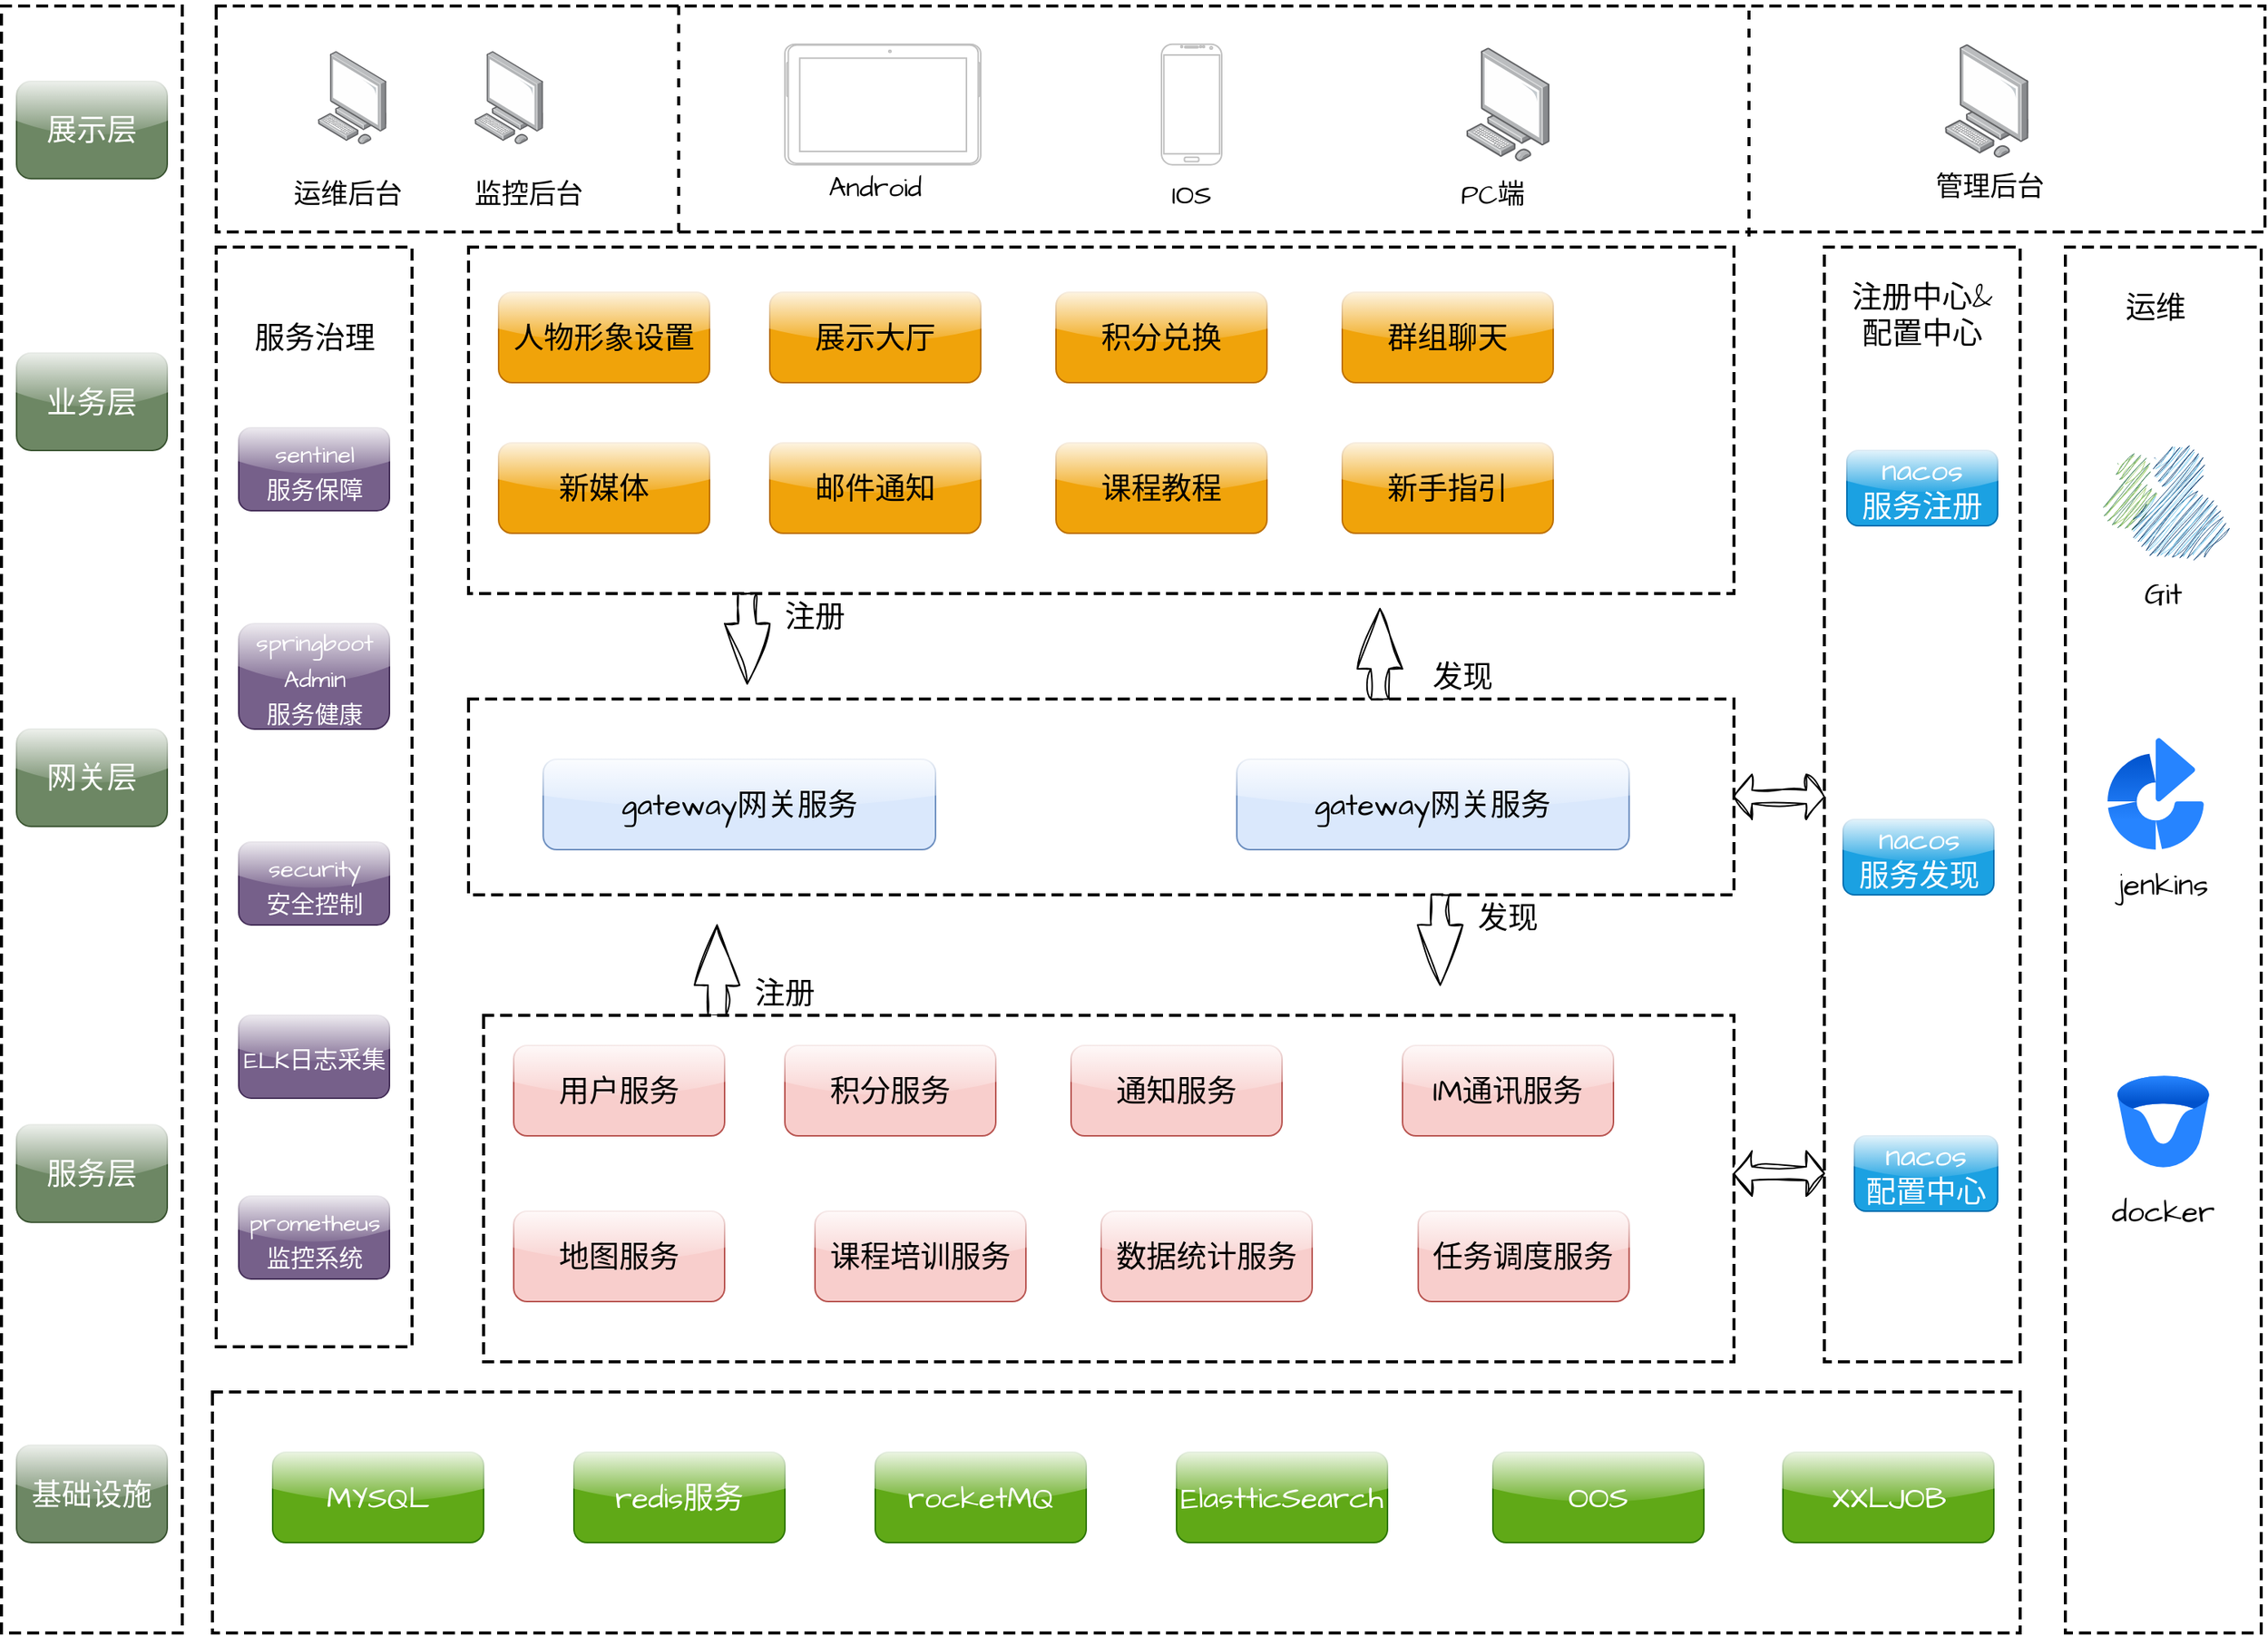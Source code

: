 <mxfile version="21.6.5" type="github">
  <diagram name="第 1 页" id="3Xgbba0ORXf_LveAMJya">
    <mxGraphModel dx="1508" dy="869" grid="1" gridSize="10" guides="1" tooltips="1" connect="1" arrows="0" fold="1" page="1" pageScale="1" pageWidth="827" pageHeight="1169" math="0" shadow="0">
      <root>
        <mxCell id="0" />
        <mxCell id="1" parent="0" />
        <mxCell id="aTKhmGbnFtDpC1Z9xzVG-124" value="" style="shape=table;startSize=0;container=1;collapsible=0;childLayout=tableLayout;hachureGap=4;fontFamily=Architects Daughter;fontSource=https%3A%2F%2Ffonts.googleapis.com%2Fcss%3Ffamily%3DArchitects%2BDaughter;fontSize=20;dashed=1;strokeWidth=2;" vertex="1" parent="1">
          <mxGeometry x="100" y="120" width="120" height="1080" as="geometry" />
        </mxCell>
        <mxCell id="aTKhmGbnFtDpC1Z9xzVG-125" value="" style="shape=tableRow;horizontal=0;startSize=0;swimlaneHead=0;swimlaneBody=0;strokeColor=inherit;top=0;left=0;bottom=0;right=0;collapsible=0;dropTarget=0;fillColor=none;points=[[0,0.5],[1,0.5]];portConstraint=eastwest;sketch=1;hachureGap=4;jiggle=2;curveFitting=1;fontFamily=Architects Daughter;fontSource=https%3A%2F%2Ffonts.googleapis.com%2Fcss%3Ffamily%3DArchitects%2BDaughter;fontSize=20;dashed=1;strokeWidth=2;" vertex="1" parent="aTKhmGbnFtDpC1Z9xzVG-124">
          <mxGeometry width="120" height="1080" as="geometry" />
        </mxCell>
        <mxCell id="aTKhmGbnFtDpC1Z9xzVG-126" value="" style="shape=partialRectangle;html=1;whiteSpace=wrap;connectable=0;strokeColor=inherit;overflow=hidden;fillColor=none;top=0;left=0;bottom=0;right=0;pointerEvents=1;sketch=1;hachureGap=4;jiggle=2;curveFitting=1;fontFamily=Architects Daughter;fontSource=https%3A%2F%2Ffonts.googleapis.com%2Fcss%3Ffamily%3DArchitects%2BDaughter;fontSize=20;strokeWidth=2;" vertex="1" parent="aTKhmGbnFtDpC1Z9xzVG-125">
          <mxGeometry width="120" height="1080" as="geometry">
            <mxRectangle width="120" height="1080" as="alternateBounds" />
          </mxGeometry>
        </mxCell>
        <mxCell id="aTKhmGbnFtDpC1Z9xzVG-127" value="" style="shape=table;startSize=0;container=1;collapsible=0;childLayout=tableLayout;hachureGap=4;fontFamily=Architects Daughter;fontSource=https%3A%2F%2Ffonts.googleapis.com%2Fcss%3Ffamily%3DArchitects%2BDaughter;fontSize=20;dashed=1;strokeWidth=2;fontStyle=0" vertex="1" parent="1">
          <mxGeometry x="242.5" y="120" width="1360" height="150" as="geometry" />
        </mxCell>
        <mxCell id="aTKhmGbnFtDpC1Z9xzVG-128" value="" style="shape=tableRow;horizontal=0;startSize=0;swimlaneHead=0;swimlaneBody=0;strokeColor=inherit;top=0;left=0;bottom=0;right=0;collapsible=0;dropTarget=0;fillColor=none;points=[[0,0.5],[1,0.5]];portConstraint=eastwest;sketch=1;hachureGap=4;jiggle=2;curveFitting=1;fontFamily=Architects Daughter;fontSource=https%3A%2F%2Ffonts.googleapis.com%2Fcss%3Ffamily%3DArchitects%2BDaughter;fontSize=20;dashed=1;strokeWidth=2;" vertex="1" parent="aTKhmGbnFtDpC1Z9xzVG-127">
          <mxGeometry width="1360" height="150" as="geometry" />
        </mxCell>
        <mxCell id="aTKhmGbnFtDpC1Z9xzVG-129" value="" style="shape=partialRectangle;html=1;whiteSpace=wrap;connectable=0;strokeColor=inherit;overflow=hidden;fillColor=none;top=0;left=0;bottom=0;right=0;pointerEvents=1;sketch=1;hachureGap=4;jiggle=2;curveFitting=1;fontFamily=Helvetica;fontSize=20;strokeWidth=2;" vertex="1" parent="aTKhmGbnFtDpC1Z9xzVG-128">
          <mxGeometry width="1360" height="150" as="geometry">
            <mxRectangle width="1360" height="150" as="alternateBounds" />
          </mxGeometry>
        </mxCell>
        <mxCell id="aTKhmGbnFtDpC1Z9xzVG-130" value="" style="image;points=[];aspect=fixed;html=1;align=center;shadow=0;dashed=0;image=img/lib/allied_telesis/computer_and_terminals/Personal_Computer.svg;sketch=1;hachureGap=4;jiggle=2;curveFitting=1;fontFamily=Architects Daughter;fontSource=https%3A%2F%2Ffonts.googleapis.com%2Fcss%3Ffamily%3DArchitects%2BDaughter;fontSize=20;" vertex="1" parent="1">
          <mxGeometry x="310" y="150.0" width="45.6" height="61.8" as="geometry" />
        </mxCell>
        <mxCell id="aTKhmGbnFtDpC1Z9xzVG-132" value="" style="image;points=[];aspect=fixed;html=1;align=center;shadow=0;dashed=0;image=img/lib/allied_telesis/computer_and_terminals/Personal_Computer.svg;hachureGap=4;fontFamily=Architects Daughter;fontSource=https%3A%2F%2Ffonts.googleapis.com%2Fcss%3Ffamily%3DArchitects%2BDaughter;fontSize=20;" vertex="1" parent="1">
          <mxGeometry x="414" y="150" width="45.6" height="61.8" as="geometry" />
        </mxCell>
        <mxCell id="aTKhmGbnFtDpC1Z9xzVG-133" value="运维后台" style="text;html=1;strokeColor=none;fillColor=none;align=center;verticalAlign=middle;whiteSpace=wrap;rounded=0;fontSize=18;fontFamily=Architects Daughter;" vertex="1" parent="1">
          <mxGeometry x="280" y="230" width="100" height="30" as="geometry" />
        </mxCell>
        <mxCell id="aTKhmGbnFtDpC1Z9xzVG-134" value="监控后台" style="text;html=1;strokeColor=none;fillColor=none;align=center;verticalAlign=middle;whiteSpace=wrap;rounded=0;fontSize=18;fontFamily=Architects Daughter;" vertex="1" parent="1">
          <mxGeometry x="400" y="230" width="100" height="30" as="geometry" />
        </mxCell>
        <mxCell id="aTKhmGbnFtDpC1Z9xzVG-135" value="" style="endArrow=none;html=1;rounded=0;hachureGap=4;fontFamily=Architects Daughter;fontSource=https%3A%2F%2Ffonts.googleapis.com%2Fcss%3Ffamily%3DArchitects%2BDaughter;fontSize=16;dashed=1;strokeWidth=2;" edge="1" parent="1">
          <mxGeometry width="50" height="50" relative="1" as="geometry">
            <mxPoint x="549.5" y="270" as="sourcePoint" />
            <mxPoint x="549.5" y="120" as="targetPoint" />
          </mxGeometry>
        </mxCell>
        <mxCell id="aTKhmGbnFtDpC1Z9xzVG-138" value="" style="verticalLabelPosition=bottom;verticalAlign=top;html=1;shadow=0;dashed=0;strokeWidth=1;shape=mxgraph.android.tab2;strokeColor=#c0c0c0;direction=north;hachureGap=4;fontFamily=Architects Daughter;fontSource=https%3A%2F%2Ffonts.googleapis.com%2Fcss%3Ffamily%3DArchitects%2BDaughter;fontSize=20;" vertex="1" parent="1">
          <mxGeometry x="620" y="145.35" width="130" height="80" as="geometry" />
        </mxCell>
        <mxCell id="aTKhmGbnFtDpC1Z9xzVG-139" value="" style="verticalLabelPosition=bottom;verticalAlign=top;html=1;shadow=0;dashed=0;strokeWidth=1;shape=mxgraph.android.phone2;strokeColor=#c0c0c0;hachureGap=4;fontFamily=Architects Daughter;fontSource=https%3A%2F%2Ffonts.googleapis.com%2Fcss%3Ffamily%3DArchitects%2BDaughter;fontSize=20;" vertex="1" parent="1">
          <mxGeometry x="870" y="145.35" width="40" height="80" as="geometry" />
        </mxCell>
        <mxCell id="aTKhmGbnFtDpC1Z9xzVG-140" value="" style="image;points=[];aspect=fixed;html=1;align=center;shadow=0;dashed=0;image=img/lib/allied_telesis/computer_and_terminals/Personal_Computer.svg;sketch=1;hachureGap=4;jiggle=2;curveFitting=1;fontFamily=Architects Daughter;fontSource=https%3A%2F%2Ffonts.googleapis.com%2Fcss%3Ffamily%3DArchitects%2BDaughter;fontSize=20;" vertex="1" parent="1">
          <mxGeometry x="1072.2" y="147.67" width="55.6" height="75.35" as="geometry" />
        </mxCell>
        <mxCell id="aTKhmGbnFtDpC1Z9xzVG-141" value="Android" style="text;html=1;strokeColor=none;fillColor=none;align=center;verticalAlign=middle;whiteSpace=wrap;rounded=0;fontSize=18;fontFamily=Architects Daughter;" vertex="1" parent="1">
          <mxGeometry x="630" y="225.35" width="100" height="30" as="geometry" />
        </mxCell>
        <mxCell id="aTKhmGbnFtDpC1Z9xzVG-142" value="IOS" style="text;html=1;strokeColor=none;fillColor=none;align=center;verticalAlign=middle;whiteSpace=wrap;rounded=0;fontSize=18;fontFamily=Architects Daughter;" vertex="1" parent="1">
          <mxGeometry x="840" y="230" width="100" height="30" as="geometry" />
        </mxCell>
        <mxCell id="aTKhmGbnFtDpC1Z9xzVG-143" value="管理后台" style="text;html=1;strokeColor=none;fillColor=none;align=center;verticalAlign=middle;whiteSpace=wrap;rounded=0;fontSize=18;fontFamily=Architects Daughter;" vertex="1" parent="1">
          <mxGeometry x="1370" y="225.35" width="100" height="30" as="geometry" />
        </mxCell>
        <mxCell id="aTKhmGbnFtDpC1Z9xzVG-144" value="" style="endArrow=none;html=1;rounded=0;hachureGap=4;fontFamily=Architects Daughter;fontSource=https%3A%2F%2Ffonts.googleapis.com%2Fcss%3Ffamily%3DArchitects%2BDaughter;fontSize=16;exitX=0.33;exitY=1.041;exitDx=0;exitDy=0;exitPerimeter=0;dashed=1;strokeWidth=2;" edge="1" parent="1">
          <mxGeometry width="50" height="50" relative="1" as="geometry">
            <mxPoint x="1260" y="273" as="sourcePoint" />
            <mxPoint x="1260" y="117" as="targetPoint" />
          </mxGeometry>
        </mxCell>
        <mxCell id="aTKhmGbnFtDpC1Z9xzVG-145" value="" style="image;points=[];aspect=fixed;html=1;align=center;shadow=0;dashed=0;image=img/lib/allied_telesis/computer_and_terminals/Personal_Computer.svg;sketch=1;hachureGap=4;jiggle=2;curveFitting=1;fontFamily=Architects Daughter;fontSource=https%3A%2F%2Ffonts.googleapis.com%2Fcss%3Ffamily%3DArchitects%2BDaughter;fontSize=20;" vertex="1" parent="1">
          <mxGeometry x="1390" y="145.35" width="55.6" height="75.35" as="geometry" />
        </mxCell>
        <mxCell id="aTKhmGbnFtDpC1Z9xzVG-146" value="PC端" style="text;html=1;strokeColor=none;fillColor=none;align=center;verticalAlign=middle;whiteSpace=wrap;rounded=0;fontSize=18;fontFamily=Architects Daughter;" vertex="1" parent="1">
          <mxGeometry x="1040.4" y="230" width="100" height="30" as="geometry" />
        </mxCell>
        <mxCell id="aTKhmGbnFtDpC1Z9xzVG-147" value="" style="shape=table;startSize=0;container=1;collapsible=0;childLayout=tableLayout;hachureGap=4;fontFamily=Architects Daughter;fontSource=https%3A%2F%2Ffonts.googleapis.com%2Fcss%3Ffamily%3DArchitects%2BDaughter;fontSize=20;dashed=1;strokeWidth=2;rounded=1;" vertex="1" parent="1">
          <mxGeometry x="410" y="280" width="840" height="230" as="geometry" />
        </mxCell>
        <mxCell id="aTKhmGbnFtDpC1Z9xzVG-148" value="" style="shape=tableRow;horizontal=0;startSize=0;swimlaneHead=0;swimlaneBody=0;strokeColor=inherit;top=0;left=0;bottom=0;right=0;collapsible=0;dropTarget=0;fillColor=none;points=[[0,0.5],[1,0.5]];portConstraint=eastwest;sketch=1;hachureGap=4;jiggle=2;curveFitting=1;fontFamily=Architects Daughter;fontSource=https%3A%2F%2Ffonts.googleapis.com%2Fcss%3Ffamily%3DArchitects%2BDaughter;fontSize=20;dashed=1;strokeWidth=2;" vertex="1" parent="aTKhmGbnFtDpC1Z9xzVG-147">
          <mxGeometry width="840" height="230" as="geometry" />
        </mxCell>
        <mxCell id="aTKhmGbnFtDpC1Z9xzVG-149" value="" style="shape=partialRectangle;html=1;whiteSpace=wrap;connectable=0;strokeColor=inherit;overflow=hidden;fillColor=none;top=0;left=0;bottom=0;right=0;pointerEvents=1;sketch=1;hachureGap=4;jiggle=2;curveFitting=1;fontFamily=Architects Daughter;fontSource=https%3A%2F%2Ffonts.googleapis.com%2Fcss%3Ffamily%3DArchitects%2BDaughter;fontSize=20;strokeWidth=2;" vertex="1" parent="aTKhmGbnFtDpC1Z9xzVG-148">
          <mxGeometry width="840" height="230" as="geometry">
            <mxRectangle width="840" height="230" as="alternateBounds" />
          </mxGeometry>
        </mxCell>
        <mxCell id="aTKhmGbnFtDpC1Z9xzVG-150" value="" style="shape=table;startSize=0;container=1;collapsible=0;childLayout=tableLayout;hachureGap=4;fontFamily=Architects Daughter;fontSource=https%3A%2F%2Ffonts.googleapis.com%2Fcss%3Ffamily%3DArchitects%2BDaughter;fontSize=20;dashed=1;strokeWidth=2;" vertex="1" parent="1">
          <mxGeometry x="242.5" y="280" width="130" height="730" as="geometry" />
        </mxCell>
        <mxCell id="aTKhmGbnFtDpC1Z9xzVG-151" value="" style="shape=tableRow;horizontal=0;startSize=0;swimlaneHead=0;swimlaneBody=0;strokeColor=inherit;top=0;left=0;bottom=0;right=0;collapsible=0;dropTarget=0;fillColor=none;points=[[0,0.5],[1,0.5]];portConstraint=eastwest;sketch=1;hachureGap=4;jiggle=2;curveFitting=1;fontFamily=Architects Daughter;fontSource=https%3A%2F%2Ffonts.googleapis.com%2Fcss%3Ffamily%3DArchitects%2BDaughter;fontSize=20;dashed=1;strokeWidth=2;" vertex="1" parent="aTKhmGbnFtDpC1Z9xzVG-150">
          <mxGeometry width="130" height="730" as="geometry" />
        </mxCell>
        <mxCell id="aTKhmGbnFtDpC1Z9xzVG-152" value="" style="shape=partialRectangle;html=1;whiteSpace=wrap;connectable=0;strokeColor=inherit;overflow=hidden;fillColor=none;top=0;left=0;bottom=0;right=0;pointerEvents=1;sketch=1;hachureGap=4;jiggle=2;curveFitting=1;fontFamily=Architects Daughter;fontSource=https%3A%2F%2Ffonts.googleapis.com%2Fcss%3Ffamily%3DArchitects%2BDaughter;fontSize=20;strokeWidth=2;" vertex="1" parent="aTKhmGbnFtDpC1Z9xzVG-151">
          <mxGeometry width="130" height="730" as="geometry">
            <mxRectangle width="130" height="730" as="alternateBounds" />
          </mxGeometry>
        </mxCell>
        <mxCell id="aTKhmGbnFtDpC1Z9xzVG-153" value="" style="shape=table;startSize=0;container=1;collapsible=0;childLayout=tableLayout;hachureGap=4;fontFamily=Architects Daughter;fontSource=https%3A%2F%2Ffonts.googleapis.com%2Fcss%3Ffamily%3DArchitects%2BDaughter;fontSize=20;dashed=1;strokeWidth=2;" vertex="1" parent="1">
          <mxGeometry x="1310" y="280" width="130" height="740" as="geometry" />
        </mxCell>
        <mxCell id="aTKhmGbnFtDpC1Z9xzVG-154" value="" style="shape=tableRow;horizontal=0;startSize=0;swimlaneHead=0;swimlaneBody=0;strokeColor=inherit;top=0;left=0;bottom=0;right=0;collapsible=0;dropTarget=0;fillColor=none;points=[[0,0.5],[1,0.5]];portConstraint=eastwest;sketch=1;hachureGap=4;jiggle=2;curveFitting=1;fontFamily=Architects Daughter;fontSource=https%3A%2F%2Ffonts.googleapis.com%2Fcss%3Ffamily%3DArchitects%2BDaughter;fontSize=20;dashed=1;strokeWidth=2;" vertex="1" parent="aTKhmGbnFtDpC1Z9xzVG-153">
          <mxGeometry width="130" height="740" as="geometry" />
        </mxCell>
        <mxCell id="aTKhmGbnFtDpC1Z9xzVG-155" value="" style="shape=partialRectangle;html=1;whiteSpace=wrap;connectable=0;strokeColor=inherit;overflow=hidden;fillColor=none;top=0;left=0;bottom=0;right=0;pointerEvents=1;sketch=1;hachureGap=4;jiggle=2;curveFitting=1;fontFamily=Architects Daughter;fontSource=https%3A%2F%2Ffonts.googleapis.com%2Fcss%3Ffamily%3DArchitects%2BDaughter;fontSize=20;strokeWidth=2;" vertex="1" parent="aTKhmGbnFtDpC1Z9xzVG-154">
          <mxGeometry width="130" height="740" as="geometry">
            <mxRectangle width="130" height="740" as="alternateBounds" />
          </mxGeometry>
        </mxCell>
        <mxCell id="aTKhmGbnFtDpC1Z9xzVG-156" value="人物形象设置" style="rounded=1;whiteSpace=wrap;html=1;hachureGap=4;fontFamily=Architects Daughter;fontSource=https%3A%2F%2Ffonts.googleapis.com%2Fcss%3Ffamily%3DArchitects%2BDaughter;fontSize=20;shadow=0;glass=1;fillColor=#f0a30a;strokeColor=#BD7000;fontColor=#000000;" vertex="1" parent="1">
          <mxGeometry x="430" y="310" width="140" height="60" as="geometry" />
        </mxCell>
        <mxCell id="aTKhmGbnFtDpC1Z9xzVG-157" value="展示大厅" style="rounded=1;whiteSpace=wrap;html=1;hachureGap=4;fontFamily=Architects Daughter;fontSource=https%3A%2F%2Ffonts.googleapis.com%2Fcss%3Ffamily%3DArchitects%2BDaughter;fontSize=20;shadow=0;glass=1;fillColor=#f0a30a;strokeColor=#BD7000;fontColor=#000000;" vertex="1" parent="1">
          <mxGeometry x="610" y="310" width="140" height="60" as="geometry" />
        </mxCell>
        <mxCell id="aTKhmGbnFtDpC1Z9xzVG-158" value="积分兑换" style="rounded=1;whiteSpace=wrap;html=1;hachureGap=4;fontFamily=Architects Daughter;fontSource=https%3A%2F%2Ffonts.googleapis.com%2Fcss%3Ffamily%3DArchitects%2BDaughter;fontSize=20;shadow=0;glass=1;fillColor=#f0a30a;strokeColor=#BD7000;fontColor=#000000;" vertex="1" parent="1">
          <mxGeometry x="800" y="310" width="140" height="60" as="geometry" />
        </mxCell>
        <mxCell id="aTKhmGbnFtDpC1Z9xzVG-159" value="群组聊天" style="rounded=1;whiteSpace=wrap;html=1;hachureGap=4;fontFamily=Architects Daughter;fontSource=https%3A%2F%2Ffonts.googleapis.com%2Fcss%3Ffamily%3DArchitects%2BDaughter;fontSize=20;shadow=0;glass=1;fillColor=#f0a30a;strokeColor=#BD7000;fontColor=#000000;" vertex="1" parent="1">
          <mxGeometry x="990" y="310" width="140" height="60" as="geometry" />
        </mxCell>
        <mxCell id="aTKhmGbnFtDpC1Z9xzVG-160" value="新媒体" style="rounded=1;whiteSpace=wrap;html=1;hachureGap=4;fontFamily=Architects Daughter;fontSource=https%3A%2F%2Ffonts.googleapis.com%2Fcss%3Ffamily%3DArchitects%2BDaughter;fontSize=20;shadow=0;glass=1;fillColor=#f0a30a;strokeColor=#BD7000;fontColor=#000000;" vertex="1" parent="1">
          <mxGeometry x="430" y="410" width="140" height="60" as="geometry" />
        </mxCell>
        <mxCell id="aTKhmGbnFtDpC1Z9xzVG-161" value="邮件通知" style="rounded=1;whiteSpace=wrap;html=1;hachureGap=4;fontFamily=Architects Daughter;fontSource=https%3A%2F%2Ffonts.googleapis.com%2Fcss%3Ffamily%3DArchitects%2BDaughter;fontSize=20;shadow=0;glass=1;fillColor=#f0a30a;strokeColor=#BD7000;fontColor=#000000;" vertex="1" parent="1">
          <mxGeometry x="610" y="410" width="140" height="60" as="geometry" />
        </mxCell>
        <mxCell id="aTKhmGbnFtDpC1Z9xzVG-162" value="课程教程" style="rounded=1;whiteSpace=wrap;html=1;hachureGap=4;fontFamily=Architects Daughter;fontSource=https%3A%2F%2Ffonts.googleapis.com%2Fcss%3Ffamily%3DArchitects%2BDaughter;fontSize=20;shadow=0;glass=1;fillColor=#f0a30a;strokeColor=#BD7000;fontColor=#000000;" vertex="1" parent="1">
          <mxGeometry x="800" y="410" width="140" height="60" as="geometry" />
        </mxCell>
        <mxCell id="aTKhmGbnFtDpC1Z9xzVG-163" value="新手指引" style="rounded=1;whiteSpace=wrap;html=1;hachureGap=4;fontFamily=Architects Daughter;fontSource=https%3A%2F%2Ffonts.googleapis.com%2Fcss%3Ffamily%3DArchitects%2BDaughter;fontSize=20;shadow=0;glass=1;fillColor=#f0a30a;strokeColor=#BD7000;fontColor=#000000;" vertex="1" parent="1">
          <mxGeometry x="990" y="410" width="140" height="60" as="geometry" />
        </mxCell>
        <mxCell id="aTKhmGbnFtDpC1Z9xzVG-164" value="" style="shape=table;startSize=0;container=1;collapsible=0;childLayout=tableLayout;hachureGap=4;fontFamily=Architects Daughter;fontSource=https%3A%2F%2Ffonts.googleapis.com%2Fcss%3Ffamily%3DArchitects%2BDaughter;fontSize=20;dashed=1;strokeWidth=2;rounded=1;" vertex="1" parent="1">
          <mxGeometry x="410" y="580" width="840" height="130" as="geometry" />
        </mxCell>
        <mxCell id="aTKhmGbnFtDpC1Z9xzVG-165" value="" style="shape=tableRow;horizontal=0;startSize=0;swimlaneHead=0;swimlaneBody=0;strokeColor=inherit;top=0;left=0;bottom=0;right=0;collapsible=0;dropTarget=0;fillColor=none;points=[[0,0.5],[1,0.5]];portConstraint=eastwest;sketch=1;hachureGap=4;jiggle=2;curveFitting=1;fontFamily=Architects Daughter;fontSource=https%3A%2F%2Ffonts.googleapis.com%2Fcss%3Ffamily%3DArchitects%2BDaughter;fontSize=20;dashed=1;strokeWidth=2;" vertex="1" parent="aTKhmGbnFtDpC1Z9xzVG-164">
          <mxGeometry width="840" height="130" as="geometry" />
        </mxCell>
        <mxCell id="aTKhmGbnFtDpC1Z9xzVG-166" value="" style="shape=partialRectangle;html=1;whiteSpace=wrap;connectable=0;strokeColor=inherit;overflow=hidden;fillColor=none;top=0;left=0;bottom=0;right=0;pointerEvents=1;sketch=1;hachureGap=4;jiggle=2;curveFitting=1;fontFamily=Architects Daughter;fontSource=https%3A%2F%2Ffonts.googleapis.com%2Fcss%3Ffamily%3DArchitects%2BDaughter;fontSize=20;strokeWidth=2;" vertex="1" parent="aTKhmGbnFtDpC1Z9xzVG-165">
          <mxGeometry width="840" height="130" as="geometry">
            <mxRectangle width="840" height="130" as="alternateBounds" />
          </mxGeometry>
        </mxCell>
        <mxCell id="aTKhmGbnFtDpC1Z9xzVG-168" value="gateway网关服务" style="rounded=1;whiteSpace=wrap;html=1;hachureGap=4;fontFamily=Architects Daughter;fontSource=https%3A%2F%2Ffonts.googleapis.com%2Fcss%3Ffamily%3DArchitects%2BDaughter;fontSize=20;shadow=0;glass=1;fillColor=#dae8fc;strokeColor=#6c8ebf;" vertex="1" parent="1">
          <mxGeometry x="459.6" y="620" width="260.4" height="60" as="geometry" />
        </mxCell>
        <mxCell id="aTKhmGbnFtDpC1Z9xzVG-169" value="gateway网关服务" style="rounded=1;whiteSpace=wrap;html=1;hachureGap=4;fontFamily=Architects Daughter;fontSource=https%3A%2F%2Ffonts.googleapis.com%2Fcss%3Ffamily%3DArchitects%2BDaughter;fontSize=20;shadow=0;glass=1;fillColor=#dae8fc;strokeColor=#6c8ebf;" vertex="1" parent="1">
          <mxGeometry x="920.0" y="620" width="260.4" height="60" as="geometry" />
        </mxCell>
        <mxCell id="aTKhmGbnFtDpC1Z9xzVG-171" value="" style="html=1;shadow=0;dashed=0;align=center;verticalAlign=middle;shape=mxgraph.arrows2.arrow;dy=0.6;dx=40;direction=south;notch=0;sketch=1;hachureGap=4;jiggle=2;curveFitting=1;fontFamily=Architects Daughter;fontSource=https%3A%2F%2Ffonts.googleapis.com%2Fcss%3Ffamily%3DArchitects%2BDaughter;fontSize=20;" vertex="1" parent="1">
          <mxGeometry x="580" y="510" width="30" height="60" as="geometry" />
        </mxCell>
        <mxCell id="aTKhmGbnFtDpC1Z9xzVG-172" value="" style="html=1;shadow=0;dashed=0;align=center;verticalAlign=middle;shape=mxgraph.arrows2.arrow;dy=0.6;dx=40;direction=north;notch=0;sketch=1;hachureGap=4;jiggle=2;curveFitting=1;fontFamily=Architects Daughter;fontSource=https%3A%2F%2Ffonts.googleapis.com%2Fcss%3Ffamily%3DArchitects%2BDaughter;fontSize=20;" vertex="1" parent="1">
          <mxGeometry x="560" y="730" width="30" height="60" as="geometry" />
        </mxCell>
        <mxCell id="aTKhmGbnFtDpC1Z9xzVG-173" value="注册" style="text;html=1;strokeColor=none;fillColor=none;align=center;verticalAlign=middle;whiteSpace=wrap;rounded=0;fontSize=20;fontFamily=Architects Daughter;" vertex="1" parent="1">
          <mxGeometry x="610" y="510" width="60" height="30" as="geometry" />
        </mxCell>
        <mxCell id="aTKhmGbnFtDpC1Z9xzVG-174" value="发现" style="text;html=1;strokeColor=none;fillColor=none;align=center;verticalAlign=middle;whiteSpace=wrap;rounded=0;fontSize=20;fontFamily=Architects Daughter;" vertex="1" parent="1">
          <mxGeometry x="1040" y="550" width="60" height="30" as="geometry" />
        </mxCell>
        <mxCell id="aTKhmGbnFtDpC1Z9xzVG-175" value="" style="shape=table;startSize=0;container=1;collapsible=0;childLayout=tableLayout;hachureGap=4;fontFamily=Architects Daughter;fontSource=https%3A%2F%2Ffonts.googleapis.com%2Fcss%3Ffamily%3DArchitects%2BDaughter;fontSize=20;dashed=1;strokeWidth=2;rounded=1;" vertex="1" parent="1">
          <mxGeometry x="420" y="790" width="830" height="230" as="geometry" />
        </mxCell>
        <mxCell id="aTKhmGbnFtDpC1Z9xzVG-176" value="" style="shape=tableRow;horizontal=0;startSize=0;swimlaneHead=0;swimlaneBody=0;strokeColor=inherit;top=0;left=0;bottom=0;right=0;collapsible=0;dropTarget=0;fillColor=none;points=[[0,0.5],[1,0.5]];portConstraint=eastwest;sketch=1;hachureGap=4;jiggle=2;curveFitting=1;fontFamily=Architects Daughter;fontSource=https%3A%2F%2Ffonts.googleapis.com%2Fcss%3Ffamily%3DArchitects%2BDaughter;fontSize=20;dashed=1;strokeWidth=2;" vertex="1" parent="aTKhmGbnFtDpC1Z9xzVG-175">
          <mxGeometry width="830" height="230" as="geometry" />
        </mxCell>
        <mxCell id="aTKhmGbnFtDpC1Z9xzVG-177" value="" style="shape=partialRectangle;html=1;whiteSpace=wrap;connectable=0;strokeColor=inherit;overflow=hidden;fillColor=none;top=0;left=0;bottom=0;right=0;pointerEvents=1;sketch=1;hachureGap=4;jiggle=2;curveFitting=1;fontFamily=Architects Daughter;fontSource=https%3A%2F%2Ffonts.googleapis.com%2Fcss%3Ffamily%3DArchitects%2BDaughter;fontSize=20;strokeWidth=2;" vertex="1" parent="aTKhmGbnFtDpC1Z9xzVG-176">
          <mxGeometry width="830" height="230" as="geometry">
            <mxRectangle width="830" height="230" as="alternateBounds" />
          </mxGeometry>
        </mxCell>
        <mxCell id="aTKhmGbnFtDpC1Z9xzVG-178" value="" style="html=1;shadow=0;dashed=0;align=center;verticalAlign=middle;shape=mxgraph.arrows2.arrow;dy=0.6;dx=40;direction=north;notch=0;sketch=1;hachureGap=4;jiggle=2;curveFitting=1;fontFamily=Architects Daughter;fontSource=https%3A%2F%2Ffonts.googleapis.com%2Fcss%3Ffamily%3DArchitects%2BDaughter;fontSize=20;" vertex="1" parent="1">
          <mxGeometry x="1000" y="520" width="30" height="60" as="geometry" />
        </mxCell>
        <mxCell id="aTKhmGbnFtDpC1Z9xzVG-179" value="" style="html=1;shadow=0;dashed=0;align=center;verticalAlign=middle;shape=mxgraph.arrows2.arrow;dy=0.6;dx=40;direction=south;notch=0;sketch=1;hachureGap=4;jiggle=2;curveFitting=1;fontFamily=Architects Daughter;fontSource=https%3A%2F%2Ffonts.googleapis.com%2Fcss%3Ffamily%3DArchitects%2BDaughter;fontSize=20;" vertex="1" parent="1">
          <mxGeometry x="1040" y="710" width="30" height="60" as="geometry" />
        </mxCell>
        <mxCell id="aTKhmGbnFtDpC1Z9xzVG-180" value="注册" style="text;html=1;strokeColor=none;fillColor=none;align=center;verticalAlign=middle;whiteSpace=wrap;rounded=0;fontSize=20;fontFamily=Architects Daughter;" vertex="1" parent="1">
          <mxGeometry x="590" y="760" width="60" height="30" as="geometry" />
        </mxCell>
        <mxCell id="aTKhmGbnFtDpC1Z9xzVG-181" value="发现" style="text;html=1;strokeColor=none;fillColor=none;align=center;verticalAlign=middle;whiteSpace=wrap;rounded=0;fontSize=20;fontFamily=Architects Daughter;" vertex="1" parent="1">
          <mxGeometry x="1070" y="710" width="60" height="30" as="geometry" />
        </mxCell>
        <mxCell id="aTKhmGbnFtDpC1Z9xzVG-182" value="用户服务" style="rounded=1;whiteSpace=wrap;html=1;hachureGap=4;fontFamily=Architects Daughter;fontSource=https%3A%2F%2Ffonts.googleapis.com%2Fcss%3Ffamily%3DArchitects%2BDaughter;fontSize=20;shadow=0;glass=1;fillColor=#f8cecc;strokeColor=#b85450;" vertex="1" parent="1">
          <mxGeometry x="440" y="810" width="140" height="60" as="geometry" />
        </mxCell>
        <mxCell id="aTKhmGbnFtDpC1Z9xzVG-183" value="积分服务" style="rounded=1;whiteSpace=wrap;html=1;hachureGap=4;fontFamily=Architects Daughter;fontSource=https%3A%2F%2Ffonts.googleapis.com%2Fcss%3Ffamily%3DArchitects%2BDaughter;fontSize=20;shadow=0;glass=1;fillColor=#f8cecc;strokeColor=#b85450;" vertex="1" parent="1">
          <mxGeometry x="620" y="810" width="140" height="60" as="geometry" />
        </mxCell>
        <mxCell id="aTKhmGbnFtDpC1Z9xzVG-184" value="通知服务" style="rounded=1;whiteSpace=wrap;html=1;hachureGap=4;fontFamily=Architects Daughter;fontSource=https%3A%2F%2Ffonts.googleapis.com%2Fcss%3Ffamily%3DArchitects%2BDaughter;fontSize=20;shadow=0;glass=1;fillColor=#f8cecc;strokeColor=#b85450;" vertex="1" parent="1">
          <mxGeometry x="810" y="810" width="140" height="60" as="geometry" />
        </mxCell>
        <mxCell id="aTKhmGbnFtDpC1Z9xzVG-185" value="IM通讯服务" style="rounded=1;whiteSpace=wrap;html=1;hachureGap=4;fontFamily=Architects Daughter;fontSource=https%3A%2F%2Ffonts.googleapis.com%2Fcss%3Ffamily%3DArchitects%2BDaughter;fontSize=20;shadow=0;glass=1;fillColor=#f8cecc;strokeColor=#b85450;" vertex="1" parent="1">
          <mxGeometry x="1030" y="810" width="140" height="60" as="geometry" />
        </mxCell>
        <mxCell id="aTKhmGbnFtDpC1Z9xzVG-186" value="地图服务" style="rounded=1;whiteSpace=wrap;html=1;hachureGap=4;fontFamily=Architects Daughter;fontSource=https%3A%2F%2Ffonts.googleapis.com%2Fcss%3Ffamily%3DArchitects%2BDaughter;fontSize=20;shadow=0;glass=1;fillColor=#f8cecc;strokeColor=#b85450;" vertex="1" parent="1">
          <mxGeometry x="440" y="920" width="140" height="60" as="geometry" />
        </mxCell>
        <mxCell id="aTKhmGbnFtDpC1Z9xzVG-187" value="课程培训服务" style="rounded=1;whiteSpace=wrap;html=1;hachureGap=4;fontFamily=Architects Daughter;fontSource=https%3A%2F%2Ffonts.googleapis.com%2Fcss%3Ffamily%3DArchitects%2BDaughter;fontSize=20;shadow=0;glass=1;fillColor=#f8cecc;strokeColor=#b85450;" vertex="1" parent="1">
          <mxGeometry x="640" y="920" width="140" height="60" as="geometry" />
        </mxCell>
        <mxCell id="aTKhmGbnFtDpC1Z9xzVG-188" value="数据统计服务" style="rounded=1;whiteSpace=wrap;html=1;hachureGap=4;fontFamily=Architects Daughter;fontSource=https%3A%2F%2Ffonts.googleapis.com%2Fcss%3Ffamily%3DArchitects%2BDaughter;fontSize=20;shadow=0;glass=1;fillColor=#f8cecc;strokeColor=#b85450;" vertex="1" parent="1">
          <mxGeometry x="830" y="920" width="140" height="60" as="geometry" />
        </mxCell>
        <mxCell id="aTKhmGbnFtDpC1Z9xzVG-189" value="任务调度服务" style="rounded=1;whiteSpace=wrap;html=1;hachureGap=4;fontFamily=Architects Daughter;fontSource=https%3A%2F%2Ffonts.googleapis.com%2Fcss%3Ffamily%3DArchitects%2BDaughter;fontSize=20;shadow=0;glass=1;fillColor=#f8cecc;strokeColor=#b85450;" vertex="1" parent="1">
          <mxGeometry x="1040.4" y="920" width="140" height="60" as="geometry" />
        </mxCell>
        <mxCell id="aTKhmGbnFtDpC1Z9xzVG-190" value="" style="shape=table;startSize=0;container=1;collapsible=0;childLayout=tableLayout;hachureGap=4;fontFamily=Architects Daughter;fontSource=https%3A%2F%2Ffonts.googleapis.com%2Fcss%3Ffamily%3DArchitects%2BDaughter;fontSize=20;dashed=1;strokeWidth=2;" vertex="1" parent="1">
          <mxGeometry x="240" y="1040" width="1200" height="160" as="geometry" />
        </mxCell>
        <mxCell id="aTKhmGbnFtDpC1Z9xzVG-191" value="" style="shape=tableRow;horizontal=0;startSize=0;swimlaneHead=0;swimlaneBody=0;strokeColor=inherit;top=0;left=0;bottom=0;right=0;collapsible=0;dropTarget=0;fillColor=none;points=[[0,0.5],[1,0.5]];portConstraint=eastwest;sketch=1;hachureGap=4;jiggle=2;curveFitting=1;fontFamily=Architects Daughter;fontSource=https%3A%2F%2Ffonts.googleapis.com%2Fcss%3Ffamily%3DArchitects%2BDaughter;fontSize=20;dashed=1;strokeWidth=2;" vertex="1" parent="aTKhmGbnFtDpC1Z9xzVG-190">
          <mxGeometry width="1200" height="160" as="geometry" />
        </mxCell>
        <mxCell id="aTKhmGbnFtDpC1Z9xzVG-192" value="" style="shape=partialRectangle;html=1;whiteSpace=wrap;connectable=0;strokeColor=inherit;overflow=hidden;fillColor=none;top=0;left=0;bottom=0;right=0;pointerEvents=1;sketch=1;hachureGap=4;jiggle=2;curveFitting=1;fontFamily=Architects Daughter;fontSource=https%3A%2F%2Ffonts.googleapis.com%2Fcss%3Ffamily%3DArchitects%2BDaughter;fontSize=20;strokeWidth=2;" vertex="1" parent="aTKhmGbnFtDpC1Z9xzVG-191">
          <mxGeometry width="1200" height="160" as="geometry">
            <mxRectangle width="1200" height="160" as="alternateBounds" />
          </mxGeometry>
        </mxCell>
        <mxCell id="aTKhmGbnFtDpC1Z9xzVG-193" value="MYSQL" style="rounded=1;whiteSpace=wrap;html=1;hachureGap=4;fontFamily=Architects Daughter;fontSource=https%3A%2F%2Ffonts.googleapis.com%2Fcss%3Ffamily%3DArchitects%2BDaughter;fontSize=20;shadow=0;glass=1;fillColor=#60a917;strokeColor=#2D7600;fontColor=#ffffff;" vertex="1" parent="1">
          <mxGeometry x="280" y="1080" width="140" height="60" as="geometry" />
        </mxCell>
        <mxCell id="aTKhmGbnFtDpC1Z9xzVG-194" value="redis服务" style="rounded=1;whiteSpace=wrap;html=1;hachureGap=4;fontFamily=Architects Daughter;fontSource=https%3A%2F%2Ffonts.googleapis.com%2Fcss%3Ffamily%3DArchitects%2BDaughter;fontSize=20;shadow=0;glass=1;fillColor=#60a917;strokeColor=#2D7600;fontColor=#ffffff;" vertex="1" parent="1">
          <mxGeometry x="480" y="1080" width="140" height="60" as="geometry" />
        </mxCell>
        <mxCell id="aTKhmGbnFtDpC1Z9xzVG-195" value="rocketMQ" style="rounded=1;whiteSpace=wrap;html=1;hachureGap=4;fontFamily=Architects Daughter;fontSource=https%3A%2F%2Ffonts.googleapis.com%2Fcss%3Ffamily%3DArchitects%2BDaughter;fontSize=20;shadow=0;glass=1;fillColor=#60a917;strokeColor=#2D7600;fontColor=#ffffff;" vertex="1" parent="1">
          <mxGeometry x="680" y="1080" width="140" height="60" as="geometry" />
        </mxCell>
        <mxCell id="aTKhmGbnFtDpC1Z9xzVG-196" value="ElastticSearch" style="rounded=1;whiteSpace=wrap;html=1;hachureGap=4;fontFamily=Architects Daughter;fontSource=https%3A%2F%2Ffonts.googleapis.com%2Fcss%3Ffamily%3DArchitects%2BDaughter;fontSize=20;shadow=0;glass=1;fillColor=#60a917;strokeColor=#2D7600;fontColor=#ffffff;" vertex="1" parent="1">
          <mxGeometry x="880" y="1080" width="140" height="60" as="geometry" />
        </mxCell>
        <mxCell id="aTKhmGbnFtDpC1Z9xzVG-197" value="OOS" style="rounded=1;whiteSpace=wrap;html=1;hachureGap=4;fontFamily=Architects Daughter;fontSource=https%3A%2F%2Ffonts.googleapis.com%2Fcss%3Ffamily%3DArchitects%2BDaughter;fontSize=20;shadow=0;glass=1;fillColor=#60a917;strokeColor=#2D7600;fontColor=#ffffff;" vertex="1" parent="1">
          <mxGeometry x="1090" y="1080" width="140" height="60" as="geometry" />
        </mxCell>
        <mxCell id="aTKhmGbnFtDpC1Z9xzVG-198" value="注册中心&amp;amp;配置中心" style="text;html=1;strokeColor=none;fillColor=none;align=center;verticalAlign=middle;whiteSpace=wrap;rounded=0;fontSize=20;fontFamily=Architects Daughter;" vertex="1" parent="1">
          <mxGeometry x="1320" y="290" width="110" height="70" as="geometry" />
        </mxCell>
        <mxCell id="aTKhmGbnFtDpC1Z9xzVG-199" value="" style="shape=doubleArrow;whiteSpace=wrap;html=1;sketch=1;hachureGap=4;jiggle=2;curveFitting=1;fontFamily=Architects Daughter;fontSource=https%3A%2F%2Ffonts.googleapis.com%2Fcss%3Ffamily%3DArchitects%2BDaughter;fontSize=20;" vertex="1" parent="1">
          <mxGeometry x="1250" y="630" width="60" height="30" as="geometry" />
        </mxCell>
        <mxCell id="aTKhmGbnFtDpC1Z9xzVG-200" value="" style="shape=doubleArrow;whiteSpace=wrap;html=1;sketch=1;hachureGap=4;jiggle=2;curveFitting=1;fontFamily=Architects Daughter;fontSource=https%3A%2F%2Ffonts.googleapis.com%2Fcss%3Ffamily%3DArchitects%2BDaughter;fontSize=20;" vertex="1" parent="1">
          <mxGeometry x="1250" y="880" width="60" height="30" as="geometry" />
        </mxCell>
        <mxCell id="aTKhmGbnFtDpC1Z9xzVG-202" value="nacos&lt;br&gt;服务注册" style="rounded=1;whiteSpace=wrap;html=1;hachureGap=4;fontFamily=Architects Daughter;fontSource=https%3A%2F%2Ffonts.googleapis.com%2Fcss%3Ffamily%3DArchitects%2BDaughter;fontSize=20;shadow=0;glass=1;fillColor=#1ba1e2;strokeColor=#006EAF;fontColor=#ffffff;" vertex="1" parent="1">
          <mxGeometry x="1325" y="415" width="100" height="50" as="geometry" />
        </mxCell>
        <mxCell id="aTKhmGbnFtDpC1Z9xzVG-203" value="nacos&lt;br&gt;服务发现" style="rounded=1;whiteSpace=wrap;html=1;hachureGap=4;fontFamily=Architects Daughter;fontSource=https%3A%2F%2Ffonts.googleapis.com%2Fcss%3Ffamily%3DArchitects%2BDaughter;fontSize=20;shadow=0;glass=1;fillColor=#1ba1e2;strokeColor=#006EAF;fontColor=#ffffff;" vertex="1" parent="1">
          <mxGeometry x="1322.5" y="660" width="100" height="50" as="geometry" />
        </mxCell>
        <mxCell id="aTKhmGbnFtDpC1Z9xzVG-204" value="nacos&lt;br&gt;配置中心" style="rounded=1;whiteSpace=wrap;html=1;hachureGap=4;fontFamily=Architects Daughter;fontSource=https%3A%2F%2Ffonts.googleapis.com%2Fcss%3Ffamily%3DArchitects%2BDaughter;fontSize=20;shadow=0;glass=1;fillColor=#1ba1e2;strokeColor=#006EAF;fontColor=#ffffff;" vertex="1" parent="1">
          <mxGeometry x="1330" y="870" width="95" height="50" as="geometry" />
        </mxCell>
        <mxCell id="aTKhmGbnFtDpC1Z9xzVG-205" value="XXLJOB" style="rounded=1;whiteSpace=wrap;html=1;hachureGap=4;fontFamily=Architects Daughter;fontSource=https%3A%2F%2Ffonts.googleapis.com%2Fcss%3Ffamily%3DArchitects%2BDaughter;fontSize=20;shadow=0;glass=1;fillColor=#60a917;strokeColor=#2D7600;fontColor=#ffffff;" vertex="1" parent="1">
          <mxGeometry x="1282.5" y="1080" width="140" height="60" as="geometry" />
        </mxCell>
        <mxCell id="aTKhmGbnFtDpC1Z9xzVG-207" value="展示层" style="rounded=1;whiteSpace=wrap;html=1;hachureGap=4;fontFamily=Architects Daughter;fontSource=https%3A%2F%2Ffonts.googleapis.com%2Fcss%3Ffamily%3DArchitects%2BDaughter;fontSize=20;shadow=0;glass=1;fillColor=#6d8764;strokeColor=#3A5431;fontColor=#ffffff;" vertex="1" parent="1">
          <mxGeometry x="110" y="170" width="100" height="64.65" as="geometry" />
        </mxCell>
        <mxCell id="aTKhmGbnFtDpC1Z9xzVG-208" value="业务层" style="rounded=1;whiteSpace=wrap;html=1;hachureGap=4;fontFamily=Architects Daughter;fontSource=https%3A%2F%2Ffonts.googleapis.com%2Fcss%3Ffamily%3DArchitects%2BDaughter;fontSize=20;shadow=0;glass=1;fillColor=#6d8764;strokeColor=#3A5431;fontColor=#ffffff;" vertex="1" parent="1">
          <mxGeometry x="110" y="350.35" width="100" height="64.65" as="geometry" />
        </mxCell>
        <mxCell id="aTKhmGbnFtDpC1Z9xzVG-209" value="网关层" style="rounded=1;whiteSpace=wrap;html=1;hachureGap=4;fontFamily=Architects Daughter;fontSource=https%3A%2F%2Ffonts.googleapis.com%2Fcss%3Ffamily%3DArchitects%2BDaughter;fontSize=20;shadow=0;glass=1;fillColor=#6d8764;strokeColor=#3A5431;fontColor=#ffffff;" vertex="1" parent="1">
          <mxGeometry x="110" y="600" width="100" height="64.65" as="geometry" />
        </mxCell>
        <mxCell id="aTKhmGbnFtDpC1Z9xzVG-210" value="服务层" style="rounded=1;whiteSpace=wrap;html=1;hachureGap=4;fontFamily=Architects Daughter;fontSource=https%3A%2F%2Ffonts.googleapis.com%2Fcss%3Ffamily%3DArchitects%2BDaughter;fontSize=20;shadow=0;glass=1;fillColor=#6d8764;strokeColor=#3A5431;fontColor=#ffffff;" vertex="1" parent="1">
          <mxGeometry x="110" y="862.67" width="100" height="64.65" as="geometry" />
        </mxCell>
        <mxCell id="aTKhmGbnFtDpC1Z9xzVG-211" value="基础设施" style="rounded=1;whiteSpace=wrap;html=1;hachureGap=4;fontFamily=Architects Daughter;fontSource=https%3A%2F%2Ffonts.googleapis.com%2Fcss%3Ffamily%3DArchitects%2BDaughter;fontSize=20;shadow=0;glass=1;fillColor=#6d8764;strokeColor=#3A5431;fontColor=#ffffff;" vertex="1" parent="1">
          <mxGeometry x="110" y="1075.35" width="100" height="64.65" as="geometry" />
        </mxCell>
        <mxCell id="aTKhmGbnFtDpC1Z9xzVG-212" value="服务治理" style="text;html=1;strokeColor=none;fillColor=none;align=center;verticalAlign=middle;whiteSpace=wrap;rounded=0;fontSize=20;fontFamily=Architects Daughter;" vertex="1" parent="1">
          <mxGeometry x="262.5" y="310" width="90" height="60" as="geometry" />
        </mxCell>
        <mxCell id="aTKhmGbnFtDpC1Z9xzVG-213" value="&lt;font style=&quot;font-size: 16px;&quot;&gt;sentinel&lt;br&gt;服务保障&lt;br&gt;&lt;/font&gt;" style="rounded=1;whiteSpace=wrap;html=1;hachureGap=4;fontFamily=Architects Daughter;fontSource=https%3A%2F%2Ffonts.googleapis.com%2Fcss%3Ffamily%3DArchitects%2BDaughter;fontSize=20;shadow=0;glass=1;fillColor=#76608a;strokeColor=#432D57;fontColor=#ffffff;" vertex="1" parent="1">
          <mxGeometry x="257.5" y="400" width="100" height="55" as="geometry" />
        </mxCell>
        <mxCell id="aTKhmGbnFtDpC1Z9xzVG-214" value="&lt;font style=&quot;font-size: 16px;&quot;&gt;springboot Admin&lt;br&gt;服务健康&lt;br&gt;&lt;/font&gt;" style="rounded=1;whiteSpace=wrap;html=1;hachureGap=4;fontFamily=Architects Daughter;fontSource=https%3A%2F%2Ffonts.googleapis.com%2Fcss%3Ffamily%3DArchitects%2BDaughter;fontSize=20;shadow=0;glass=1;fillColor=#76608a;strokeColor=#432D57;fontColor=#ffffff;" vertex="1" parent="1">
          <mxGeometry x="257.5" y="530" width="100" height="70" as="geometry" />
        </mxCell>
        <mxCell id="aTKhmGbnFtDpC1Z9xzVG-215" value="&lt;font style=&quot;font-size: 16px;&quot;&gt;security&lt;br&gt;安全控制&lt;br&gt;&lt;/font&gt;" style="rounded=1;whiteSpace=wrap;html=1;hachureGap=4;fontFamily=Architects Daughter;fontSource=https%3A%2F%2Ffonts.googleapis.com%2Fcss%3Ffamily%3DArchitects%2BDaughter;fontSize=20;shadow=0;glass=1;fillColor=#76608a;strokeColor=#432D57;fontColor=#ffffff;" vertex="1" parent="1">
          <mxGeometry x="257.5" y="675" width="100" height="55" as="geometry" />
        </mxCell>
        <mxCell id="aTKhmGbnFtDpC1Z9xzVG-216" value="&lt;font style=&quot;font-size: 16px;&quot;&gt;ELK日志采集&lt;br&gt;&lt;/font&gt;" style="rounded=1;whiteSpace=wrap;html=1;hachureGap=4;fontFamily=Architects Daughter;fontSource=https%3A%2F%2Ffonts.googleapis.com%2Fcss%3Ffamily%3DArchitects%2BDaughter;fontSize=20;shadow=0;glass=1;fillColor=#76608a;strokeColor=#432D57;fontColor=#ffffff;" vertex="1" parent="1">
          <mxGeometry x="257.5" y="790" width="100" height="55" as="geometry" />
        </mxCell>
        <mxCell id="aTKhmGbnFtDpC1Z9xzVG-217" value="&lt;font style=&quot;font-size: 16px;&quot;&gt;prometheus&lt;br&gt;监控系统&lt;br&gt;&lt;/font&gt;" style="rounded=1;whiteSpace=wrap;html=1;hachureGap=4;fontFamily=Architects Daughter;fontSource=https%3A%2F%2Ffonts.googleapis.com%2Fcss%3Ffamily%3DArchitects%2BDaughter;fontSize=20;shadow=0;glass=1;fillColor=#76608a;strokeColor=#432D57;fontColor=#ffffff;" vertex="1" parent="1">
          <mxGeometry x="257.5" y="910" width="100" height="55" as="geometry" />
        </mxCell>
        <mxCell id="aTKhmGbnFtDpC1Z9xzVG-218" value="" style="shape=table;startSize=0;container=1;collapsible=0;childLayout=tableLayout;hachureGap=4;fontFamily=Architects Daughter;fontSource=https%3A%2F%2Ffonts.googleapis.com%2Fcss%3Ffamily%3DArchitects%2BDaughter;fontSize=20;dashed=1;strokeWidth=2;" vertex="1" parent="1">
          <mxGeometry x="1470" y="280" width="130" height="920" as="geometry" />
        </mxCell>
        <mxCell id="aTKhmGbnFtDpC1Z9xzVG-219" value="" style="shape=tableRow;horizontal=0;startSize=0;swimlaneHead=0;swimlaneBody=0;strokeColor=inherit;top=0;left=0;bottom=0;right=0;collapsible=0;dropTarget=0;fillColor=none;points=[[0,0.5],[1,0.5]];portConstraint=eastwest;sketch=1;hachureGap=4;jiggle=2;curveFitting=1;fontFamily=Architects Daughter;fontSource=https%3A%2F%2Ffonts.googleapis.com%2Fcss%3Ffamily%3DArchitects%2BDaughter;fontSize=20;dashed=1;strokeWidth=2;swimlaneFillColor=none;" vertex="1" parent="aTKhmGbnFtDpC1Z9xzVG-218">
          <mxGeometry width="130" height="920" as="geometry" />
        </mxCell>
        <mxCell id="aTKhmGbnFtDpC1Z9xzVG-220" value="" style="shape=partialRectangle;html=1;whiteSpace=wrap;connectable=0;strokeColor=inherit;overflow=hidden;fillColor=none;top=0;left=0;bottom=0;right=0;pointerEvents=1;sketch=1;hachureGap=4;jiggle=2;curveFitting=1;fontFamily=Architects Daughter;fontSource=https%3A%2F%2Ffonts.googleapis.com%2Fcss%3Ffamily%3DArchitects%2BDaughter;fontSize=20;strokeWidth=2;" vertex="1" parent="aTKhmGbnFtDpC1Z9xzVG-219">
          <mxGeometry width="130" height="920" as="geometry">
            <mxRectangle width="130" height="920" as="alternateBounds" />
          </mxGeometry>
        </mxCell>
        <mxCell id="aTKhmGbnFtDpC1Z9xzVG-221" value="运维" style="text;html=1;strokeColor=none;fillColor=none;align=center;verticalAlign=middle;whiteSpace=wrap;rounded=0;fontSize=20;fontFamily=Architects Daughter;" vertex="1" parent="1">
          <mxGeometry x="1480" y="300" width="100" height="40" as="geometry" />
        </mxCell>
        <mxCell id="aTKhmGbnFtDpC1Z9xzVG-223" value="" style="dashed=0;outlineConnect=0;html=1;align=center;labelPosition=center;verticalLabelPosition=bottom;verticalAlign=top;shape=mxgraph.weblogos.messenger;sketch=1;hachureGap=4;jiggle=2;curveFitting=1;fontFamily=Architects Daughter;fontSource=https%3A%2F%2Ffonts.googleapis.com%2Fcss%3Ffamily%3DArchitects%2BDaughter;fontSize=20;" vertex="1" parent="1">
          <mxGeometry x="1494" y="410" width="82.6" height="76.8" as="geometry" />
        </mxCell>
        <mxCell id="aTKhmGbnFtDpC1Z9xzVG-224" value="" style="image;image=img/lib/atlassian/Bamboo_Logo.svg;html=1;sketch=1;hachureGap=4;jiggle=2;curveFitting=1;fontFamily=Architects Daughter;fontSource=https%3A%2F%2Ffonts.googleapis.com%2Fcss%3Ffamily%3DArchitects%2BDaughter;fontSize=20;" vertex="1" parent="1">
          <mxGeometry x="1498" y="606" width="64" height="74" as="geometry" />
        </mxCell>
        <mxCell id="aTKhmGbnFtDpC1Z9xzVG-225" value="" style="image;image=img/lib/atlassian/Crucible_Logo.svg;html=1;sketch=1;hachureGap=4;jiggle=2;curveFitting=1;fontFamily=Architects Daughter;fontSource=https%3A%2F%2Ffonts.googleapis.com%2Fcss%3Ffamily%3DArchitects%2BDaughter;fontSize=20;" vertex="1" parent="1">
          <mxGeometry x="1504.5" y="830" width="61" height="61" as="geometry" />
        </mxCell>
        <mxCell id="aTKhmGbnFtDpC1Z9xzVG-226" value="Git" style="text;html=1;strokeColor=none;fillColor=none;align=center;verticalAlign=middle;whiteSpace=wrap;rounded=0;fontSize=20;fontFamily=Architects Daughter;" vertex="1" parent="1">
          <mxGeometry x="1485.3" y="490" width="100" height="40" as="geometry" />
        </mxCell>
        <mxCell id="aTKhmGbnFtDpC1Z9xzVG-227" value="jenkins" style="text;html=1;strokeColor=none;fillColor=none;align=center;verticalAlign=middle;whiteSpace=wrap;rounded=0;fontSize=20;fontFamily=Architects Daughter;" vertex="1" parent="1">
          <mxGeometry x="1485" y="682.5" width="100" height="40" as="geometry" />
        </mxCell>
        <mxCell id="aTKhmGbnFtDpC1Z9xzVG-228" value="docker" style="text;html=1;strokeColor=none;fillColor=none;align=center;verticalAlign=middle;whiteSpace=wrap;rounded=0;fontSize=20;fontFamily=Architects Daughter;" vertex="1" parent="1">
          <mxGeometry x="1485.3" y="900" width="100" height="40" as="geometry" />
        </mxCell>
      </root>
    </mxGraphModel>
  </diagram>
</mxfile>

